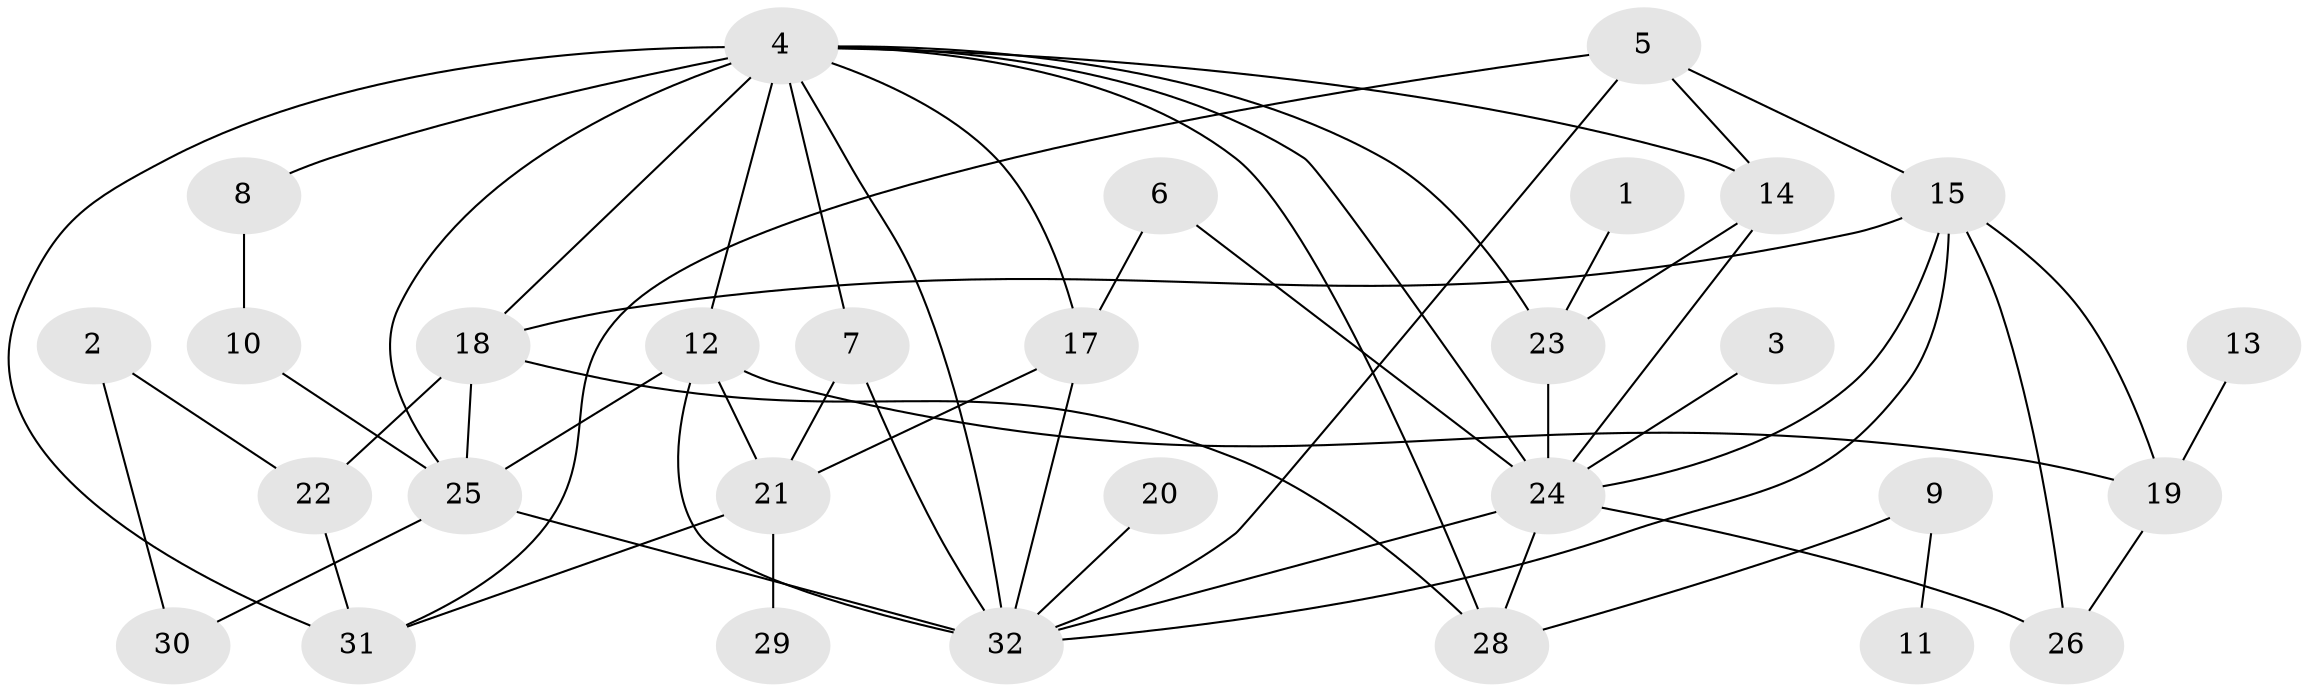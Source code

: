 // original degree distribution, {1: 0.15873015873015872, 4: 0.15873015873015872, 5: 0.047619047619047616, 2: 0.3333333333333333, 7: 0.031746031746031744, 3: 0.1746031746031746, 6: 0.06349206349206349, 0: 0.015873015873015872, 8: 0.015873015873015872}
// Generated by graph-tools (version 1.1) at 2025/25/03/09/25 03:25:13]
// undirected, 30 vertices, 56 edges
graph export_dot {
graph [start="1"]
  node [color=gray90,style=filled];
  1;
  2;
  3;
  4;
  5;
  6;
  7;
  8;
  9;
  10;
  11;
  12;
  13;
  14;
  15;
  17;
  18;
  19;
  20;
  21;
  22;
  23;
  24;
  25;
  26;
  28;
  29;
  30;
  31;
  32;
  1 -- 23 [weight=1.0];
  2 -- 22 [weight=1.0];
  2 -- 30 [weight=1.0];
  3 -- 24 [weight=1.0];
  4 -- 7 [weight=1.0];
  4 -- 8 [weight=1.0];
  4 -- 12 [weight=2.0];
  4 -- 14 [weight=1.0];
  4 -- 17 [weight=2.0];
  4 -- 18 [weight=2.0];
  4 -- 23 [weight=1.0];
  4 -- 24 [weight=1.0];
  4 -- 25 [weight=1.0];
  4 -- 28 [weight=1.0];
  4 -- 31 [weight=1.0];
  4 -- 32 [weight=1.0];
  5 -- 14 [weight=1.0];
  5 -- 15 [weight=1.0];
  5 -- 31 [weight=1.0];
  5 -- 32 [weight=1.0];
  6 -- 17 [weight=1.0];
  6 -- 24 [weight=1.0];
  7 -- 21 [weight=1.0];
  7 -- 32 [weight=1.0];
  8 -- 10 [weight=1.0];
  9 -- 11 [weight=1.0];
  9 -- 28 [weight=1.0];
  10 -- 25 [weight=1.0];
  12 -- 19 [weight=1.0];
  12 -- 21 [weight=1.0];
  12 -- 25 [weight=2.0];
  12 -- 32 [weight=1.0];
  13 -- 19 [weight=1.0];
  14 -- 23 [weight=1.0];
  14 -- 24 [weight=1.0];
  15 -- 18 [weight=1.0];
  15 -- 19 [weight=1.0];
  15 -- 24 [weight=1.0];
  15 -- 26 [weight=1.0];
  15 -- 32 [weight=1.0];
  17 -- 21 [weight=2.0];
  17 -- 32 [weight=1.0];
  18 -- 22 [weight=1.0];
  18 -- 25 [weight=1.0];
  18 -- 28 [weight=1.0];
  19 -- 26 [weight=1.0];
  20 -- 32 [weight=1.0];
  21 -- 29 [weight=1.0];
  21 -- 31 [weight=1.0];
  22 -- 31 [weight=1.0];
  23 -- 24 [weight=1.0];
  24 -- 26 [weight=1.0];
  24 -- 28 [weight=1.0];
  24 -- 32 [weight=1.0];
  25 -- 30 [weight=1.0];
  25 -- 32 [weight=2.0];
}
